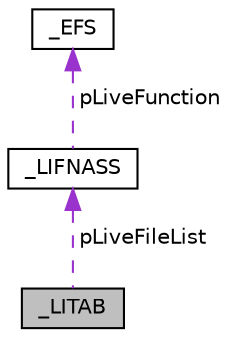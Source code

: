 digraph "_LITAB"
{
 // LATEX_PDF_SIZE
  edge [fontname="Helvetica",fontsize="10",labelfontname="Helvetica",labelfontsize="10"];
  node [fontname="Helvetica",fontsize="10",shape=record];
  Node1 [label="_LITAB",height=0.2,width=0.4,color="black", fillcolor="grey75", style="filled", fontcolor="black",tooltip=" "];
  Node2 -> Node1 [dir="back",color="darkorchid3",fontsize="10",style="dashed",label=" pLiveFileList" ,fontname="Helvetica"];
  Node2 [label="_LIFNASS",height=0.2,width=0.4,color="black", fillcolor="white", style="filled",URL="$d4/da3/struct__LIFNASS.html",tooltip=" "];
  Node3 -> Node2 [dir="back",color="darkorchid3",fontsize="10",style="dashed",label=" pLiveFunction" ,fontname="Helvetica"];
  Node3 [label="_EFS",height=0.2,width=0.4,color="black", fillcolor="white", style="filled",URL="$de/d9d/struct__EFS.html",tooltip=" "];
}
